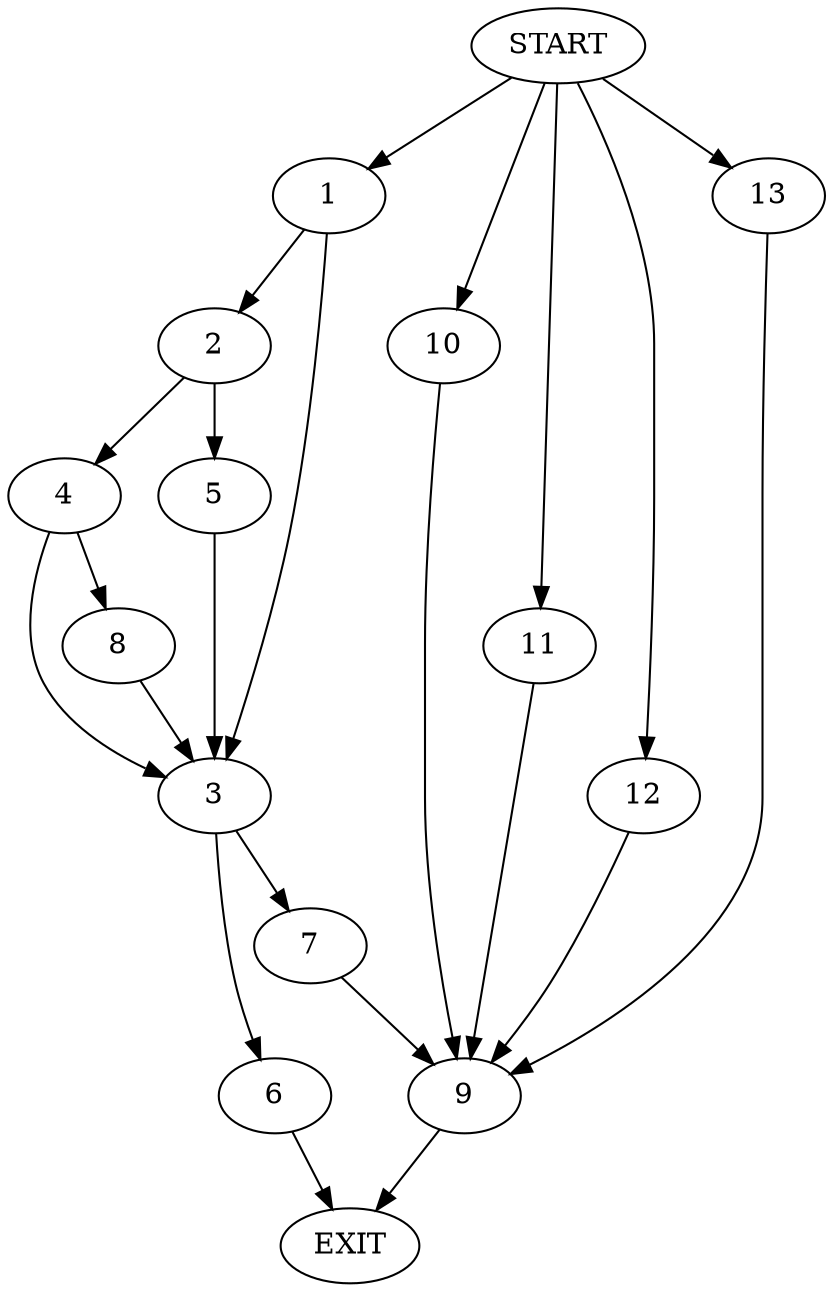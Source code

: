 digraph {
0 [label="START"]
14 [label="EXIT"]
0 -> 1
1 -> 2
1 -> 3
2 -> 4
2 -> 5
3 -> 6
3 -> 7
4 -> 3
4 -> 8
5 -> 3
8 -> 3
7 -> 9
6 -> 14
9 -> 14
0 -> 10
10 -> 9
0 -> 11
11 -> 9
0 -> 12
12 -> 9
0 -> 13
13 -> 9
}
